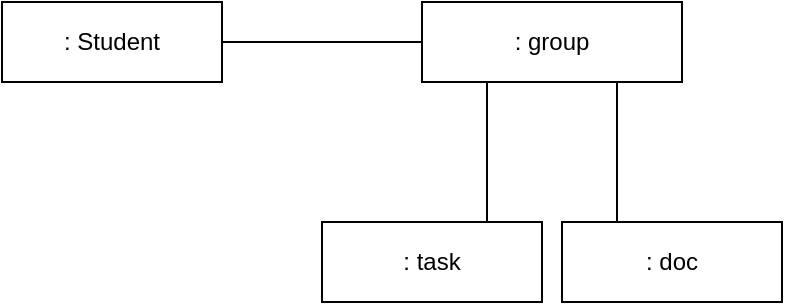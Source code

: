 <mxfile version="15.5.0" pages="4"><diagram id="O1scBazzkgciyMfmtBmg" name="Диаграммы объектов личного кабинета студента "><mxGraphModel dx="613" dy="752" grid="1" gridSize="10" guides="1" tooltips="1" connect="1" arrows="1" fold="1" page="1" pageScale="1" pageWidth="827" pageHeight="1169" math="0" shadow="0"><root><mxCell id="0"/><mxCell id="1" parent="0"/><mxCell id="mgRDfDz6iE7482ZE3P9Z-1" value=": Student " style="rounded=0;whiteSpace=wrap;html=1;" vertex="1" parent="1"><mxGeometry x="316" y="364" width="110" height="40" as="geometry"/></mxCell><mxCell id="mgRDfDz6iE7482ZE3P9Z-2" value=": group " style="rounded=0;whiteSpace=wrap;html=1;" vertex="1" parent="1"><mxGeometry x="526" y="364" width="130" height="40" as="geometry"/></mxCell><mxCell id="mgRDfDz6iE7482ZE3P9Z-3" value="" style="endArrow=none;html=1;exitX=1;exitY=0.5;exitDx=0;exitDy=0;entryX=0;entryY=0.5;entryDx=0;entryDy=0;" edge="1" parent="1" source="mgRDfDz6iE7482ZE3P9Z-1" target="mgRDfDz6iE7482ZE3P9Z-2"><mxGeometry width="50" height="50" relative="1" as="geometry"><mxPoint x="436" y="464" as="sourcePoint"/><mxPoint x="486" y="414" as="targetPoint"/></mxGeometry></mxCell><mxCell id="mgRDfDz6iE7482ZE3P9Z-4" value=": task " style="rounded=0;whiteSpace=wrap;html=1;" vertex="1" parent="1"><mxGeometry x="476" y="474" width="110" height="40" as="geometry"/></mxCell><mxCell id="mgRDfDz6iE7482ZE3P9Z-5" value=": doc" style="rounded=0;whiteSpace=wrap;html=1;" vertex="1" parent="1"><mxGeometry x="596" y="474" width="110" height="40" as="geometry"/></mxCell><mxCell id="mgRDfDz6iE7482ZE3P9Z-6" value="" style="endArrow=none;html=1;entryX=0.25;entryY=1;entryDx=0;entryDy=0;exitX=0.75;exitY=0;exitDx=0;exitDy=0;" edge="1" parent="1" source="mgRDfDz6iE7482ZE3P9Z-4" target="mgRDfDz6iE7482ZE3P9Z-2"><mxGeometry width="50" height="50" relative="1" as="geometry"><mxPoint x="556" y="484" as="sourcePoint"/><mxPoint x="606" y="434" as="targetPoint"/></mxGeometry></mxCell><mxCell id="mgRDfDz6iE7482ZE3P9Z-7" value="" style="endArrow=none;html=1;entryX=0.75;entryY=1;entryDx=0;entryDy=0;exitX=0.25;exitY=0;exitDx=0;exitDy=0;" edge="1" parent="1" source="mgRDfDz6iE7482ZE3P9Z-5" target="mgRDfDz6iE7482ZE3P9Z-2"><mxGeometry width="50" height="50" relative="1" as="geometry"><mxPoint x="606" y="614" as="sourcePoint"/><mxPoint x="656" y="564" as="targetPoint"/></mxGeometry></mxCell></root></mxGraphModel></diagram><diagram name="Диаграммы объектов личного кабинета преподавателя " id="-83xdyhrTmdD37zzLtOP"><mxGraphModel dx="613" dy="752" grid="1" gridSize="10" guides="1" tooltips="1" connect="1" arrows="1" fold="1" page="1" pageScale="1" pageWidth="827" pageHeight="1169" math="0" shadow="0"><root><mxCell id="xHIiIaOonb3XX8MWE45W-0"/><mxCell id="xHIiIaOonb3XX8MWE45W-1" parent="xHIiIaOonb3XX8MWE45W-0"/><mxCell id="JEfQHS_DjUW0yKGBmQYA-1" value=": lecturer " style="rounded=0;whiteSpace=wrap;html=1;" parent="xHIiIaOonb3XX8MWE45W-1" vertex="1"><mxGeometry x="330" y="170" width="130" height="40" as="geometry"/></mxCell><mxCell id="JEfQHS_DjUW0yKGBmQYA-3" value=": task " style="rounded=0;whiteSpace=wrap;html=1;" parent="xHIiIaOonb3XX8MWE45W-1" vertex="1"><mxGeometry x="280" y="280" width="110" height="40" as="geometry"/></mxCell><mxCell id="JEfQHS_DjUW0yKGBmQYA-4" value=": doc" style="rounded=0;whiteSpace=wrap;html=1;" parent="xHIiIaOonb3XX8MWE45W-1" vertex="1"><mxGeometry x="400" y="280" width="110" height="40" as="geometry"/></mxCell><mxCell id="JEfQHS_DjUW0yKGBmQYA-5" value="" style="endArrow=none;html=1;entryX=0.25;entryY=1;entryDx=0;entryDy=0;exitX=0.75;exitY=0;exitDx=0;exitDy=0;" parent="xHIiIaOonb3XX8MWE45W-1" source="JEfQHS_DjUW0yKGBmQYA-3" target="JEfQHS_DjUW0yKGBmQYA-1" edge="1"><mxGeometry width="50" height="50" relative="1" as="geometry"><mxPoint x="360" y="290" as="sourcePoint"/><mxPoint x="410" y="240" as="targetPoint"/></mxGeometry></mxCell><mxCell id="JEfQHS_DjUW0yKGBmQYA-6" value="" style="endArrow=none;html=1;entryX=0.75;entryY=1;entryDx=0;entryDy=0;exitX=0.25;exitY=0;exitDx=0;exitDy=0;" parent="xHIiIaOonb3XX8MWE45W-1" source="JEfQHS_DjUW0yKGBmQYA-4" target="JEfQHS_DjUW0yKGBmQYA-1" edge="1"><mxGeometry width="50" height="50" relative="1" as="geometry"><mxPoint x="410" y="420" as="sourcePoint"/><mxPoint x="460" y="370" as="targetPoint"/></mxGeometry></mxCell><mxCell id="JEfQHS_DjUW0yKGBmQYA-7" value=": group " style="rounded=0;whiteSpace=wrap;html=1;" parent="xHIiIaOonb3XX8MWE45W-1" vertex="1"><mxGeometry x="330" y="400" width="130" height="40" as="geometry"/></mxCell><mxCell id="JEfQHS_DjUW0yKGBmQYA-8" value="" style="endArrow=none;html=1;entryX=0.25;entryY=1;entryDx=0;entryDy=0;exitX=0.75;exitY=0;exitDx=0;exitDy=0;" parent="xHIiIaOonb3XX8MWE45W-1" source="JEfQHS_DjUW0yKGBmQYA-7" target="JEfQHS_DjUW0yKGBmQYA-4" edge="1"><mxGeometry width="50" height="50" relative="1" as="geometry"><mxPoint x="350" y="260" as="sourcePoint"/><mxPoint x="400" y="210" as="targetPoint"/></mxGeometry></mxCell><mxCell id="JEfQHS_DjUW0yKGBmQYA-9" value="" style="endArrow=none;html=1;exitX=0.25;exitY=0;exitDx=0;exitDy=0;entryX=0.75;entryY=1;entryDx=0;entryDy=0;" parent="xHIiIaOonb3XX8MWE45W-1" source="JEfQHS_DjUW0yKGBmQYA-7" target="JEfQHS_DjUW0yKGBmQYA-3" edge="1"><mxGeometry width="50" height="50" relative="1" as="geometry"><mxPoint x="350" y="260" as="sourcePoint"/><mxPoint x="400" y="210" as="targetPoint"/></mxGeometry></mxCell><mxCell id="DE_LuVuGvvxsr9DcuvMh-1" value=": deanate " style="rounded=0;whiteSpace=wrap;html=1;" parent="xHIiIaOonb3XX8MWE45W-1" vertex="1"><mxGeometry x="520" y="170" width="130" height="40" as="geometry"/></mxCell><mxCell id="DE_LuVuGvvxsr9DcuvMh-2" value="" style="endArrow=none;html=1;exitX=1;exitY=0.5;exitDx=0;exitDy=0;entryX=0;entryY=0.5;entryDx=0;entryDy=0;" parent="xHIiIaOonb3XX8MWE45W-1" source="JEfQHS_DjUW0yKGBmQYA-1" target="DE_LuVuGvvxsr9DcuvMh-1" edge="1"><mxGeometry width="50" height="50" relative="1" as="geometry"><mxPoint x="660" y="280" as="sourcePoint"/><mxPoint x="710" y="230" as="targetPoint"/></mxGeometry></mxCell></root></mxGraphModel></diagram><diagram name="Диаграммы объектов личного кабинета сотрудника деканата " id="gb0qAodkrfpQUcP_YZb7"><mxGraphModel dx="613" dy="752" grid="1" gridSize="10" guides="1" tooltips="1" connect="1" arrows="1" fold="1" page="1" pageScale="1" pageWidth="827" pageHeight="1169" math="0" shadow="0"><root><mxCell id="lPPn7TncMb7T1l7NekFK-0"/><mxCell id="lPPn7TncMb7T1l7NekFK-1" parent="lPPn7TncMb7T1l7NekFK-0"/><mxCell id="AqiVuKyszuzoDXC50Vfz-0" value=": lecturer " style="rounded=0;whiteSpace=wrap;html=1;" parent="lPPn7TncMb7T1l7NekFK-1" vertex="1"><mxGeometry x="230" y="280" width="130" height="40" as="geometry"/></mxCell><mxCell id="AqiVuKyszuzoDXC50Vfz-1" value=": student " style="rounded=0;whiteSpace=wrap;html=1;" parent="lPPn7TncMb7T1l7NekFK-1" vertex="1"><mxGeometry x="400" y="280" width="110" height="40" as="geometry"/></mxCell><mxCell id="AqiVuKyszuzoDXC50Vfz-3" value="" style="endArrow=none;html=1;entryX=0.5;entryY=1;entryDx=0;entryDy=0;exitX=0.5;exitY=0;exitDx=0;exitDy=0;" parent="lPPn7TncMb7T1l7NekFK-1" source="AqiVuKyszuzoDXC50Vfz-1" target="AqiVuKyszuzoDXC50Vfz-8" edge="1"><mxGeometry width="50" height="50" relative="1" as="geometry"><mxPoint x="230" y="280" as="sourcePoint"/><mxPoint x="280" y="230" as="targetPoint"/></mxGeometry></mxCell><mxCell id="AqiVuKyszuzoDXC50Vfz-5" value=": group " style="rounded=0;whiteSpace=wrap;html=1;" parent="lPPn7TncMb7T1l7NekFK-1" vertex="1"><mxGeometry x="550" y="280" width="130" height="40" as="geometry"/></mxCell><mxCell id="AqiVuKyszuzoDXC50Vfz-8" value=": deanate " style="rounded=0;whiteSpace=wrap;html=1;" parent="lPPn7TncMb7T1l7NekFK-1" vertex="1"><mxGeometry x="390" y="160" width="130" height="40" as="geometry"/></mxCell><mxCell id="AqiVuKyszuzoDXC50Vfz-9" value="" style="endArrow=none;html=1;exitX=0.5;exitY=0;exitDx=0;exitDy=0;entryX=0;entryY=0.5;entryDx=0;entryDy=0;" parent="lPPn7TncMb7T1l7NekFK-1" source="AqiVuKyszuzoDXC50Vfz-0" target="AqiVuKyszuzoDXC50Vfz-8" edge="1"><mxGeometry width="50" height="50" relative="1" as="geometry"><mxPoint x="530" y="270" as="sourcePoint"/><mxPoint x="580" y="220" as="targetPoint"/><Array as="points"><mxPoint x="295" y="180"/></Array></mxGeometry></mxCell><mxCell id="AqiVuKyszuzoDXC50Vfz-10" value="" style="endArrow=none;html=1;entryX=1;entryY=0.5;entryDx=0;entryDy=0;exitX=0.5;exitY=0;exitDx=0;exitDy=0;" parent="lPPn7TncMb7T1l7NekFK-1" source="AqiVuKyszuzoDXC50Vfz-5" target="AqiVuKyszuzoDXC50Vfz-8" edge="1"><mxGeometry width="50" height="50" relative="1" as="geometry"><mxPoint x="300" y="200" as="sourcePoint"/><mxPoint x="350" y="150" as="targetPoint"/><Array as="points"><mxPoint x="615" y="180"/></Array></mxGeometry></mxCell></root></mxGraphModel></diagram><diagram name="Диаграммы объектов личного кабинета администратора " id="VQEGGxZztkdfM_6Gr7vP"><mxGraphModel dx="613" dy="752" grid="1" gridSize="10" guides="1" tooltips="1" connect="1" arrows="1" fold="1" page="1" pageScale="1" pageWidth="827" pageHeight="1169" math="0" shadow="0"><root><mxCell id="E4h83v-V_e1hZ_K_Vvpm-0"/><mxCell id="E4h83v-V_e1hZ_K_Vvpm-1" parent="E4h83v-V_e1hZ_K_Vvpm-0"/><mxCell id="MmZlUeanFJoA-Z4i2n7w-0" value=": lecturer " style="rounded=0;whiteSpace=wrap;html=1;" parent="E4h83v-V_e1hZ_K_Vvpm-1" vertex="1"><mxGeometry x="60" y="280" width="130" height="40" as="geometry"/></mxCell><mxCell id="MmZlUeanFJoA-Z4i2n7w-1" value=": student " style="rounded=0;whiteSpace=wrap;html=1;" parent="E4h83v-V_e1hZ_K_Vvpm-1" vertex="1"><mxGeometry x="400" y="280" width="110" height="40" as="geometry"/></mxCell><mxCell id="MmZlUeanFJoA-Z4i2n7w-2" value="" style="endArrow=none;html=1;entryX=0.75;entryY=1;entryDx=0;entryDy=0;exitX=0.5;exitY=0;exitDx=0;exitDy=0;" parent="E4h83v-V_e1hZ_K_Vvpm-1" source="MmZlUeanFJoA-Z4i2n7w-1" target="MmZlUeanFJoA-Z4i2n7w-4" edge="1"><mxGeometry width="50" height="50" relative="1" as="geometry"><mxPoint x="230" y="280" as="sourcePoint"/><mxPoint x="280" y="230" as="targetPoint"/><Array as="points"><mxPoint x="455" y="240"/><mxPoint x="408" y="240"/></Array></mxGeometry></mxCell><mxCell id="MmZlUeanFJoA-Z4i2n7w-3" value=": group " style="rounded=0;whiteSpace=wrap;html=1;" parent="E4h83v-V_e1hZ_K_Vvpm-1" vertex="1"><mxGeometry x="550" y="280" width="130" height="40" as="geometry"/></mxCell><mxCell id="MmZlUeanFJoA-Z4i2n7w-4" value=": admin " style="rounded=0;whiteSpace=wrap;html=1;" parent="E4h83v-V_e1hZ_K_Vvpm-1" vertex="1"><mxGeometry x="310" y="160" width="130" height="40" as="geometry"/></mxCell><mxCell id="MmZlUeanFJoA-Z4i2n7w-5" value="" style="endArrow=none;html=1;exitX=0.5;exitY=0;exitDx=0;exitDy=0;entryX=0;entryY=0.5;entryDx=0;entryDy=0;" parent="E4h83v-V_e1hZ_K_Vvpm-1" source="MmZlUeanFJoA-Z4i2n7w-0" target="MmZlUeanFJoA-Z4i2n7w-4" edge="1"><mxGeometry width="50" height="50" relative="1" as="geometry"><mxPoint x="530" y="270" as="sourcePoint"/><mxPoint x="580" y="220" as="targetPoint"/><Array as="points"><mxPoint x="125" y="180"/></Array></mxGeometry></mxCell><mxCell id="MmZlUeanFJoA-Z4i2n7w-6" value="" style="endArrow=none;html=1;entryX=1;entryY=0.5;entryDx=0;entryDy=0;exitX=0.5;exitY=0;exitDx=0;exitDy=0;" parent="E4h83v-V_e1hZ_K_Vvpm-1" source="MmZlUeanFJoA-Z4i2n7w-3" target="MmZlUeanFJoA-Z4i2n7w-4" edge="1"><mxGeometry width="50" height="50" relative="1" as="geometry"><mxPoint x="300" y="200" as="sourcePoint"/><mxPoint x="350" y="150" as="targetPoint"/><Array as="points"><mxPoint x="615" y="180"/></Array></mxGeometry></mxCell><mxCell id="MmZlUeanFJoA-Z4i2n7w-8" value=": deanate " style="rounded=0;whiteSpace=wrap;html=1;" parent="E4h83v-V_e1hZ_K_Vvpm-1" vertex="1"><mxGeometry x="230" y="280" width="130" height="40" as="geometry"/></mxCell><mxCell id="MmZlUeanFJoA-Z4i2n7w-9" value="" style="endArrow=none;html=1;exitX=0.5;exitY=0;exitDx=0;exitDy=0;entryX=0.25;entryY=1;entryDx=0;entryDy=0;" parent="E4h83v-V_e1hZ_K_Vvpm-1" source="MmZlUeanFJoA-Z4i2n7w-8" target="MmZlUeanFJoA-Z4i2n7w-4" edge="1"><mxGeometry width="50" height="50" relative="1" as="geometry"><mxPoint x="380" y="260" as="sourcePoint"/><mxPoint x="430" y="210" as="targetPoint"/><Array as="points"><mxPoint x="295" y="240"/><mxPoint x="343" y="240"/></Array></mxGeometry></mxCell></root></mxGraphModel></diagram></mxfile>